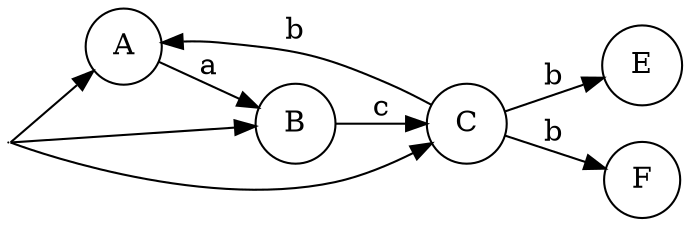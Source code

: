 digraph Automate {
    rankdir=LR;
    
    node[shape=point, width=0];start;
    node[shape=circle];A,B,C,E,F;
    node[shape=doublecircle]E;
    start -> A,C,B;
    A->B [label="a"];
    B->C [label="c"];
    C->A [label="b"];
    C->E [label="b"];
    C->F [label="b"];
}
